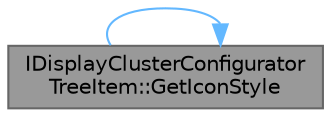 digraph "IDisplayClusterConfiguratorTreeItem::GetIconStyle"
{
 // INTERACTIVE_SVG=YES
 // LATEX_PDF_SIZE
  bgcolor="transparent";
  edge [fontname=Helvetica,fontsize=10,labelfontname=Helvetica,labelfontsize=10];
  node [fontname=Helvetica,fontsize=10,shape=box,height=0.2,width=0.4];
  rankdir="LR";
  Node1 [id="Node000001",label="IDisplayClusterConfigurator\lTreeItem::GetIconStyle",height=0.2,width=0.4,color="gray40", fillcolor="grey60", style="filled", fontcolor="black",tooltip="Get the style for image icon."];
  Node1 -> Node1 [id="edge1_Node000001_Node000001",color="steelblue1",style="solid",tooltip=" "];
}

